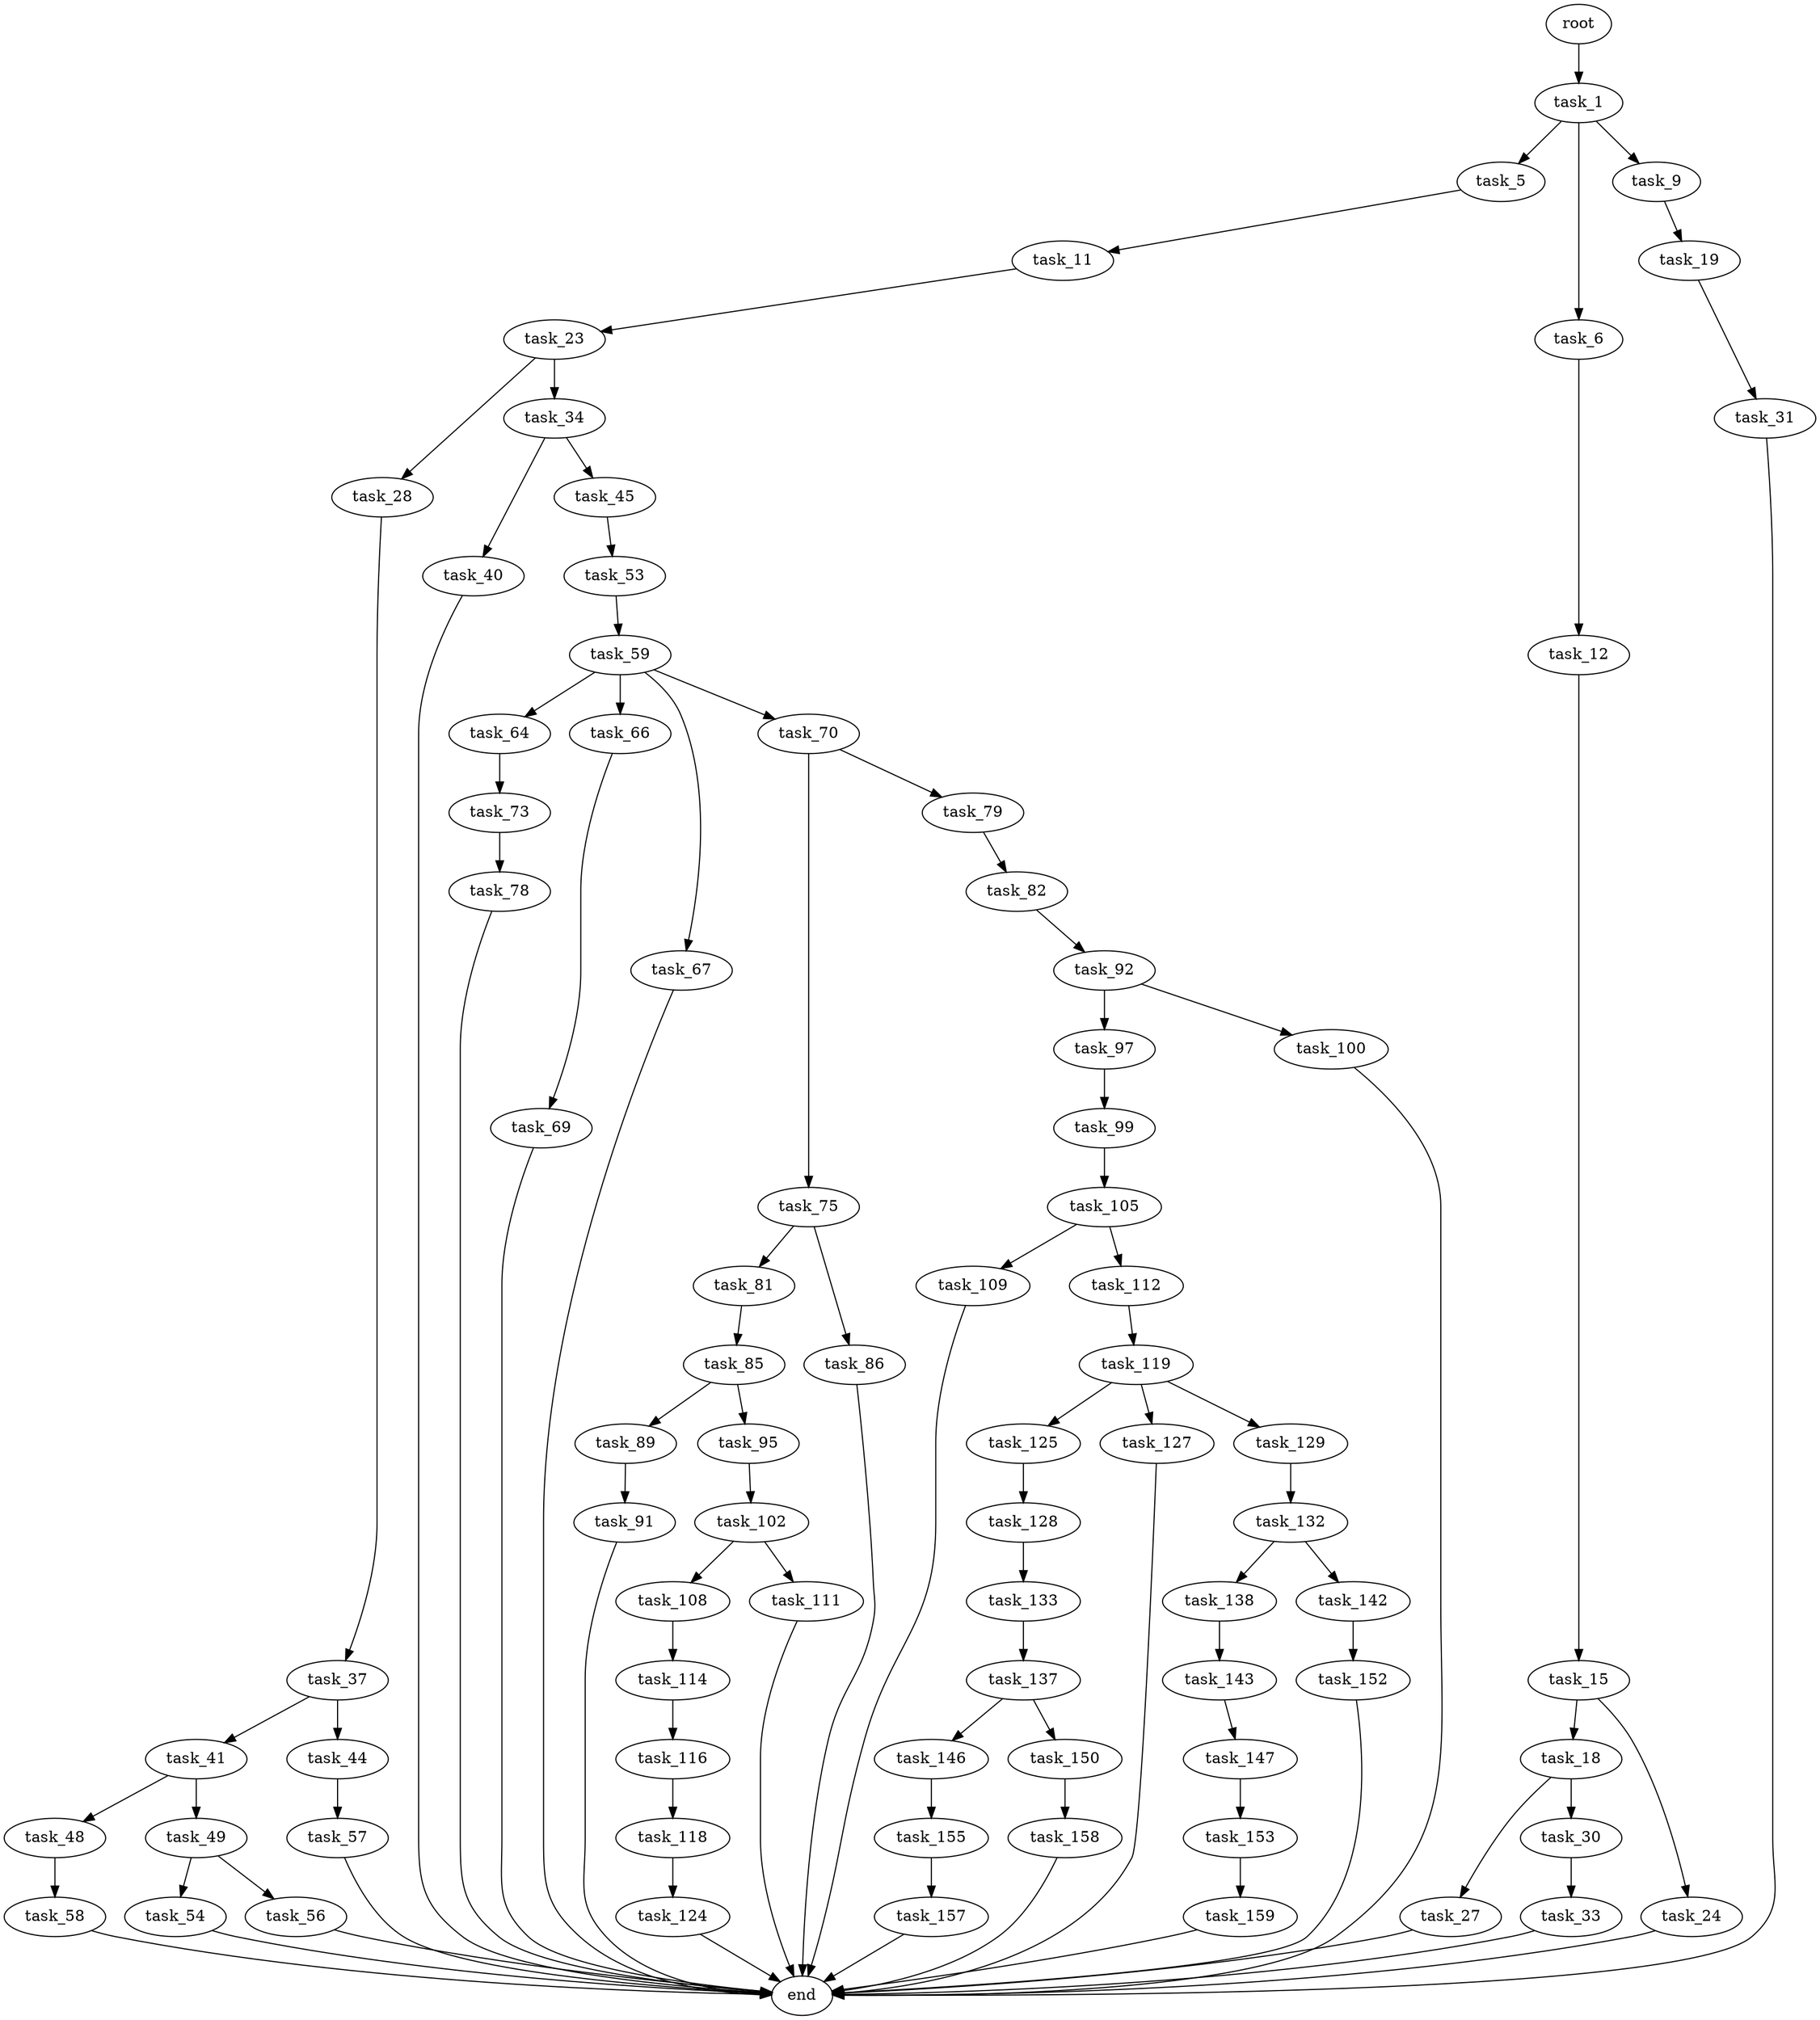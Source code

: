 digraph G {
  root [size="0.000000"];
  task_1 [size="782757789696.000000"];
  task_5 [size="782757789696.000000"];
  task_6 [size="48116160308.000000"];
  task_9 [size="54864849336.000000"];
  task_11 [size="171356733913.000000"];
  task_12 [size="228641608216.000000"];
  task_19 [size="427459072872.000000"];
  task_23 [size="2576326128.000000"];
  task_15 [size="11454231705.000000"];
  task_18 [size="368293445632.000000"];
  task_24 [size="17038893566.000000"];
  task_27 [size="24638472650.000000"];
  task_30 [size="917739794245.000000"];
  task_31 [size="24964143698.000000"];
  task_28 [size="10852978873.000000"];
  task_34 [size="1073741824000.000000"];
  end [size="0.000000"];
  task_37 [size="368293445632.000000"];
  task_33 [size="134217728000.000000"];
  task_40 [size="5216019491.000000"];
  task_45 [size="28991029248.000000"];
  task_41 [size="132636363964.000000"];
  task_44 [size="28233369753.000000"];
  task_48 [size="25513428117.000000"];
  task_49 [size="170637717172.000000"];
  task_57 [size="68719476736.000000"];
  task_53 [size="53878675452.000000"];
  task_58 [size="3500296192.000000"];
  task_54 [size="28991029248.000000"];
  task_56 [size="54407775679.000000"];
  task_59 [size="134217728000.000000"];
  task_64 [size="386881878396.000000"];
  task_66 [size="25213725912.000000"];
  task_67 [size="782757789696.000000"];
  task_70 [size="231928233984.000000"];
  task_73 [size="433093456.000000"];
  task_69 [size="154683075743.000000"];
  task_75 [size="1073741824000.000000"];
  task_79 [size="29376723912.000000"];
  task_78 [size="152342978528.000000"];
  task_81 [size="8589934592.000000"];
  task_86 [size="368293445632.000000"];
  task_82 [size="8589934592.000000"];
  task_85 [size="1073741824000.000000"];
  task_92 [size="8589934592.000000"];
  task_89 [size="549755813888.000000"];
  task_95 [size="12796957482.000000"];
  task_91 [size="68810631722.000000"];
  task_97 [size="1073741824000.000000"];
  task_100 [size="9050156244.000000"];
  task_102 [size="549755813888.000000"];
  task_99 [size="583603607657.000000"];
  task_105 [size="3019659578.000000"];
  task_108 [size="134217728000.000000"];
  task_111 [size="1279122436.000000"];
  task_109 [size="37318523421.000000"];
  task_112 [size="549755813888.000000"];
  task_114 [size="1557956778.000000"];
  task_119 [size="231928233984.000000"];
  task_116 [size="231928233984.000000"];
  task_118 [size="66121932199.000000"];
  task_124 [size="8589934592.000000"];
  task_125 [size="552082775.000000"];
  task_127 [size="19615758131.000000"];
  task_129 [size="2705331952.000000"];
  task_128 [size="84105839436.000000"];
  task_133 [size="368293445632.000000"];
  task_132 [size="758203127038.000000"];
  task_138 [size="7469393289.000000"];
  task_142 [size="68719476736.000000"];
  task_137 [size="4405268789.000000"];
  task_146 [size="33036333975.000000"];
  task_150 [size="518153095853.000000"];
  task_143 [size="23335005526.000000"];
  task_152 [size="14703030744.000000"];
  task_147 [size="9962440952.000000"];
  task_155 [size="5450252364.000000"];
  task_153 [size="1073741824000.000000"];
  task_158 [size="9856985604.000000"];
  task_159 [size="68719476736.000000"];
  task_157 [size="549755813888.000000"];

  root -> task_1 [size="1.000000"];
  task_1 -> task_5 [size="679477248.000000"];
  task_1 -> task_6 [size="679477248.000000"];
  task_1 -> task_9 [size="679477248.000000"];
  task_5 -> task_11 [size="679477248.000000"];
  task_6 -> task_12 [size="75497472.000000"];
  task_9 -> task_19 [size="134217728.000000"];
  task_11 -> task_23 [size="411041792.000000"];
  task_12 -> task_15 [size="209715200.000000"];
  task_19 -> task_31 [size="536870912.000000"];
  task_23 -> task_28 [size="134217728.000000"];
  task_23 -> task_34 [size="134217728.000000"];
  task_15 -> task_18 [size="209715200.000000"];
  task_15 -> task_24 [size="209715200.000000"];
  task_18 -> task_27 [size="411041792.000000"];
  task_18 -> task_30 [size="411041792.000000"];
  task_24 -> end [size="1.000000"];
  task_27 -> end [size="1.000000"];
  task_30 -> task_33 [size="838860800.000000"];
  task_31 -> end [size="1.000000"];
  task_28 -> task_37 [size="411041792.000000"];
  task_34 -> task_40 [size="838860800.000000"];
  task_34 -> task_45 [size="838860800.000000"];
  task_37 -> task_41 [size="411041792.000000"];
  task_37 -> task_44 [size="411041792.000000"];
  task_33 -> end [size="1.000000"];
  task_40 -> end [size="1.000000"];
  task_45 -> task_53 [size="75497472.000000"];
  task_41 -> task_48 [size="536870912.000000"];
  task_41 -> task_49 [size="536870912.000000"];
  task_44 -> task_57 [size="679477248.000000"];
  task_48 -> task_58 [size="411041792.000000"];
  task_49 -> task_54 [size="536870912.000000"];
  task_49 -> task_56 [size="536870912.000000"];
  task_57 -> end [size="1.000000"];
  task_53 -> task_59 [size="75497472.000000"];
  task_58 -> end [size="1.000000"];
  task_54 -> end [size="1.000000"];
  task_56 -> end [size="1.000000"];
  task_59 -> task_64 [size="209715200.000000"];
  task_59 -> task_66 [size="209715200.000000"];
  task_59 -> task_67 [size="209715200.000000"];
  task_59 -> task_70 [size="209715200.000000"];
  task_64 -> task_73 [size="536870912.000000"];
  task_66 -> task_69 [size="536870912.000000"];
  task_67 -> end [size="1.000000"];
  task_70 -> task_75 [size="301989888.000000"];
  task_70 -> task_79 [size="301989888.000000"];
  task_73 -> task_78 [size="33554432.000000"];
  task_69 -> end [size="1.000000"];
  task_75 -> task_81 [size="838860800.000000"];
  task_75 -> task_86 [size="838860800.000000"];
  task_79 -> task_82 [size="838860800.000000"];
  task_78 -> end [size="1.000000"];
  task_81 -> task_85 [size="33554432.000000"];
  task_86 -> end [size="1.000000"];
  task_82 -> task_92 [size="33554432.000000"];
  task_85 -> task_89 [size="838860800.000000"];
  task_85 -> task_95 [size="838860800.000000"];
  task_92 -> task_97 [size="33554432.000000"];
  task_92 -> task_100 [size="33554432.000000"];
  task_89 -> task_91 [size="536870912.000000"];
  task_95 -> task_102 [size="679477248.000000"];
  task_91 -> end [size="1.000000"];
  task_97 -> task_99 [size="838860800.000000"];
  task_100 -> end [size="1.000000"];
  task_102 -> task_108 [size="536870912.000000"];
  task_102 -> task_111 [size="536870912.000000"];
  task_99 -> task_105 [size="838860800.000000"];
  task_105 -> task_109 [size="301989888.000000"];
  task_105 -> task_112 [size="301989888.000000"];
  task_108 -> task_114 [size="209715200.000000"];
  task_111 -> end [size="1.000000"];
  task_109 -> end [size="1.000000"];
  task_112 -> task_119 [size="536870912.000000"];
  task_114 -> task_116 [size="33554432.000000"];
  task_119 -> task_125 [size="301989888.000000"];
  task_119 -> task_127 [size="301989888.000000"];
  task_119 -> task_129 [size="301989888.000000"];
  task_116 -> task_118 [size="301989888.000000"];
  task_118 -> task_124 [size="209715200.000000"];
  task_124 -> end [size="1.000000"];
  task_125 -> task_128 [size="33554432.000000"];
  task_127 -> end [size="1.000000"];
  task_129 -> task_132 [size="209715200.000000"];
  task_128 -> task_133 [size="134217728.000000"];
  task_133 -> task_137 [size="411041792.000000"];
  task_132 -> task_138 [size="679477248.000000"];
  task_132 -> task_142 [size="679477248.000000"];
  task_138 -> task_143 [size="134217728.000000"];
  task_142 -> task_152 [size="134217728.000000"];
  task_137 -> task_146 [size="209715200.000000"];
  task_137 -> task_150 [size="209715200.000000"];
  task_146 -> task_155 [size="838860800.000000"];
  task_150 -> task_158 [size="679477248.000000"];
  task_143 -> task_147 [size="33554432.000000"];
  task_152 -> end [size="1.000000"];
  task_147 -> task_153 [size="411041792.000000"];
  task_155 -> task_157 [size="536870912.000000"];
  task_153 -> task_159 [size="838860800.000000"];
  task_158 -> end [size="1.000000"];
  task_159 -> end [size="1.000000"];
  task_157 -> end [size="1.000000"];
}
